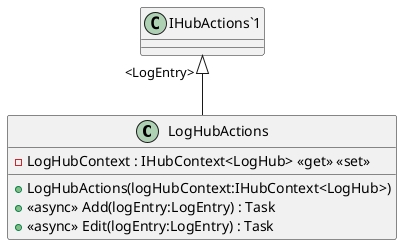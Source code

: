 @startuml
class LogHubActions {
    - LogHubContext : IHubContext<LogHub> <<get>> <<set>>
    + LogHubActions(logHubContext:IHubContext<LogHub>)
    + <<async>> Add(logEntry:LogEntry) : Task
    + <<async>> Edit(logEntry:LogEntry) : Task
}
"IHubActions`1" "<LogEntry>" <|-- LogHubActions
@enduml
